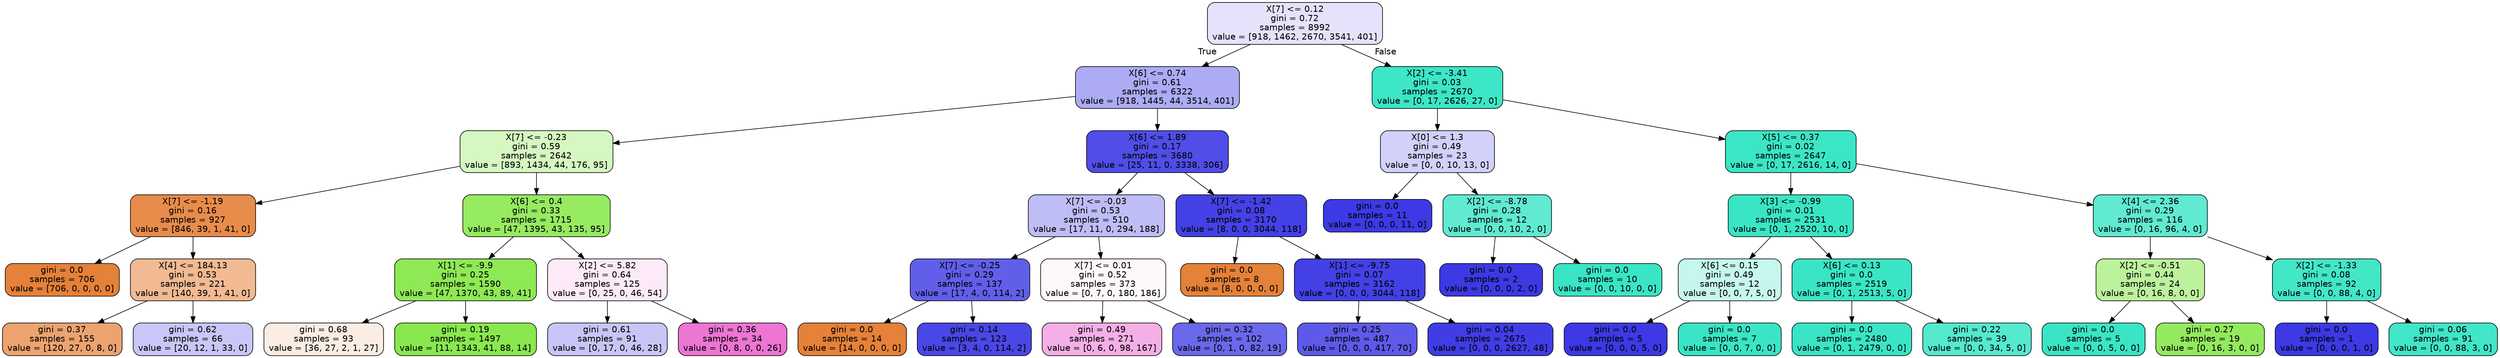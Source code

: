 digraph Tree {
node [shape=box, style="filled, rounded", color="black", fontname=helvetica] ;
edge [fontname=helvetica] ;
0 [label="X[7] <= 0.12\ngini = 0.72\nsamples = 8992\nvalue = [918, 1462, 2670, 3541, 401]", fillcolor="#3c39e523"] ;
1 [label="X[6] <= 0.74\ngini = 0.61\nsamples = 6322\nvalue = [918, 1445, 44, 3514, 401]", fillcolor="#3c39e56c"] ;
0 -> 1 [labeldistance=2.5, labelangle=45, headlabel="True"] ;
2 [label="X[7] <= -0.23\ngini = 0.59\nsamples = 2642\nvalue = [893, 1434, 44, 176, 95]", fillcolor="#7be5394f"] ;
1 -> 2 ;
3 [label="X[7] <= -1.19\ngini = 0.16\nsamples = 927\nvalue = [846, 39, 1, 41, 0]", fillcolor="#e58139e8"] ;
2 -> 3 ;
4 [label="gini = 0.0\nsamples = 706\nvalue = [706, 0, 0, 0, 0]", fillcolor="#e58139ff"] ;
3 -> 4 ;
5 [label="X[4] <= 184.13\ngini = 0.53\nsamples = 221\nvalue = [140, 39, 1, 41, 0]", fillcolor="#e581398c"] ;
3 -> 5 ;
6 [label="gini = 0.37\nsamples = 155\nvalue = [120, 27, 0, 8, 0]", fillcolor="#e58139b9"] ;
5 -> 6 ;
7 [label="gini = 0.62\nsamples = 66\nvalue = [20, 12, 1, 33, 0]", fillcolor="#3c39e548"] ;
5 -> 7 ;
8 [label="X[6] <= 0.4\ngini = 0.33\nsamples = 1715\nvalue = [47, 1395, 43, 135, 95]", fillcolor="#7be539cb"] ;
2 -> 8 ;
9 [label="X[1] <= -9.9\ngini = 0.25\nsamples = 1590\nvalue = [47, 1370, 43, 89, 41]", fillcolor="#7be539da"] ;
8 -> 9 ;
10 [label="gini = 0.68\nsamples = 93\nvalue = [36, 27, 2, 1, 27]", fillcolor="#e5813923"] ;
9 -> 10 ;
11 [label="gini = 0.19\nsamples = 1497\nvalue = [11, 1343, 41, 88, 14]", fillcolor="#7be539e3"] ;
9 -> 11 ;
12 [label="X[2] <= 5.82\ngini = 0.64\nsamples = 125\nvalue = [0, 25, 0, 46, 54]", fillcolor="#e539c01a"] ;
8 -> 12 ;
13 [label="gini = 0.61\nsamples = 91\nvalue = [0, 17, 0, 46, 28]", fillcolor="#3c39e549"] ;
12 -> 13 ;
14 [label="gini = 0.36\nsamples = 34\nvalue = [0, 8, 0, 0, 26]", fillcolor="#e539c0b1"] ;
12 -> 14 ;
15 [label="X[6] <= 1.89\ngini = 0.17\nsamples = 3680\nvalue = [25, 11, 0, 3338, 306]", fillcolor="#3c39e5e5"] ;
1 -> 15 ;
16 [label="X[7] <= -0.03\ngini = 0.53\nsamples = 510\nvalue = [17, 11, 0, 294, 188]", fillcolor="#3c39e554"] ;
15 -> 16 ;
17 [label="X[7] <= -0.25\ngini = 0.29\nsamples = 137\nvalue = [17, 4, 0, 114, 2]", fillcolor="#3c39e5ce"] ;
16 -> 17 ;
18 [label="gini = 0.0\nsamples = 14\nvalue = [14, 0, 0, 0, 0]", fillcolor="#e58139ff"] ;
17 -> 18 ;
19 [label="gini = 0.14\nsamples = 123\nvalue = [3, 4, 0, 114, 2]", fillcolor="#3c39e5ec"] ;
17 -> 19 ;
20 [label="X[7] <= 0.01\ngini = 0.52\nsamples = 373\nvalue = [0, 7, 0, 180, 186]", fillcolor="#e539c008"] ;
16 -> 20 ;
21 [label="gini = 0.49\nsamples = 271\nvalue = [0, 6, 0, 98, 167]", fillcolor="#e539c066"] ;
20 -> 21 ;
22 [label="gini = 0.32\nsamples = 102\nvalue = [0, 1, 0, 82, 19]", fillcolor="#3c39e5c2"] ;
20 -> 22 ;
23 [label="X[7] <= -1.42\ngini = 0.08\nsamples = 3170\nvalue = [8, 0, 0, 3044, 118]", fillcolor="#3c39e5f4"] ;
15 -> 23 ;
24 [label="gini = 0.0\nsamples = 8\nvalue = [8, 0, 0, 0, 0]", fillcolor="#e58139ff"] ;
23 -> 24 ;
25 [label="X[1] <= -9.75\ngini = 0.07\nsamples = 3162\nvalue = [0, 0, 0, 3044, 118]", fillcolor="#3c39e5f5"] ;
23 -> 25 ;
26 [label="gini = 0.25\nsamples = 487\nvalue = [0, 0, 0, 417, 70]", fillcolor="#3c39e5d4"] ;
25 -> 26 ;
27 [label="gini = 0.04\nsamples = 2675\nvalue = [0, 0, 0, 2627, 48]", fillcolor="#3c39e5fa"] ;
25 -> 27 ;
28 [label="X[2] <= -3.41\ngini = 0.03\nsamples = 2670\nvalue = [0, 17, 2626, 27, 0]", fillcolor="#39e5c5fb"] ;
0 -> 28 [labeldistance=2.5, labelangle=-45, headlabel="False"] ;
29 [label="X[0] <= 1.3\ngini = 0.49\nsamples = 23\nvalue = [0, 0, 10, 13, 0]", fillcolor="#3c39e53b"] ;
28 -> 29 ;
30 [label="gini = 0.0\nsamples = 11\nvalue = [0, 0, 0, 11, 0]", fillcolor="#3c39e5ff"] ;
29 -> 30 ;
31 [label="X[2] <= -8.78\ngini = 0.28\nsamples = 12\nvalue = [0, 0, 10, 2, 0]", fillcolor="#39e5c5cc"] ;
29 -> 31 ;
32 [label="gini = 0.0\nsamples = 2\nvalue = [0, 0, 0, 2, 0]", fillcolor="#3c39e5ff"] ;
31 -> 32 ;
33 [label="gini = 0.0\nsamples = 10\nvalue = [0, 0, 10, 0, 0]", fillcolor="#39e5c5ff"] ;
31 -> 33 ;
34 [label="X[5] <= 0.37\ngini = 0.02\nsamples = 2647\nvalue = [0, 17, 2616, 14, 0]", fillcolor="#39e5c5fc"] ;
28 -> 34 ;
35 [label="X[3] <= -0.99\ngini = 0.01\nsamples = 2531\nvalue = [0, 1, 2520, 10, 0]", fillcolor="#39e5c5fe"] ;
34 -> 35 ;
36 [label="X[6] <= 0.15\ngini = 0.49\nsamples = 12\nvalue = [0, 0, 7, 5, 0]", fillcolor="#39e5c549"] ;
35 -> 36 ;
37 [label="gini = 0.0\nsamples = 5\nvalue = [0, 0, 0, 5, 0]", fillcolor="#3c39e5ff"] ;
36 -> 37 ;
38 [label="gini = 0.0\nsamples = 7\nvalue = [0, 0, 7, 0, 0]", fillcolor="#39e5c5ff"] ;
36 -> 38 ;
39 [label="X[6] <= 0.13\ngini = 0.0\nsamples = 2519\nvalue = [0, 1, 2513, 5, 0]", fillcolor="#39e5c5fe"] ;
35 -> 39 ;
40 [label="gini = 0.0\nsamples = 2480\nvalue = [0, 1, 2479, 0, 0]", fillcolor="#39e5c5ff"] ;
39 -> 40 ;
41 [label="gini = 0.22\nsamples = 39\nvalue = [0, 0, 34, 5, 0]", fillcolor="#39e5c5da"] ;
39 -> 41 ;
42 [label="X[4] <= 2.36\ngini = 0.29\nsamples = 116\nvalue = [0, 16, 96, 4, 0]", fillcolor="#39e5c5cc"] ;
34 -> 42 ;
43 [label="X[2] <= -0.51\ngini = 0.44\nsamples = 24\nvalue = [0, 16, 8, 0, 0]", fillcolor="#7be5397f"] ;
42 -> 43 ;
44 [label="gini = 0.0\nsamples = 5\nvalue = [0, 0, 5, 0, 0]", fillcolor="#39e5c5ff"] ;
43 -> 44 ;
45 [label="gini = 0.27\nsamples = 19\nvalue = [0, 16, 3, 0, 0]", fillcolor="#7be539cf"] ;
43 -> 45 ;
46 [label="X[2] <= -1.33\ngini = 0.08\nsamples = 92\nvalue = [0, 0, 88, 4, 0]", fillcolor="#39e5c5f3"] ;
42 -> 46 ;
47 [label="gini = 0.0\nsamples = 1\nvalue = [0, 0, 0, 1, 0]", fillcolor="#3c39e5ff"] ;
46 -> 47 ;
48 [label="gini = 0.06\nsamples = 91\nvalue = [0, 0, 88, 3, 0]", fillcolor="#39e5c5f6"] ;
46 -> 48 ;
}